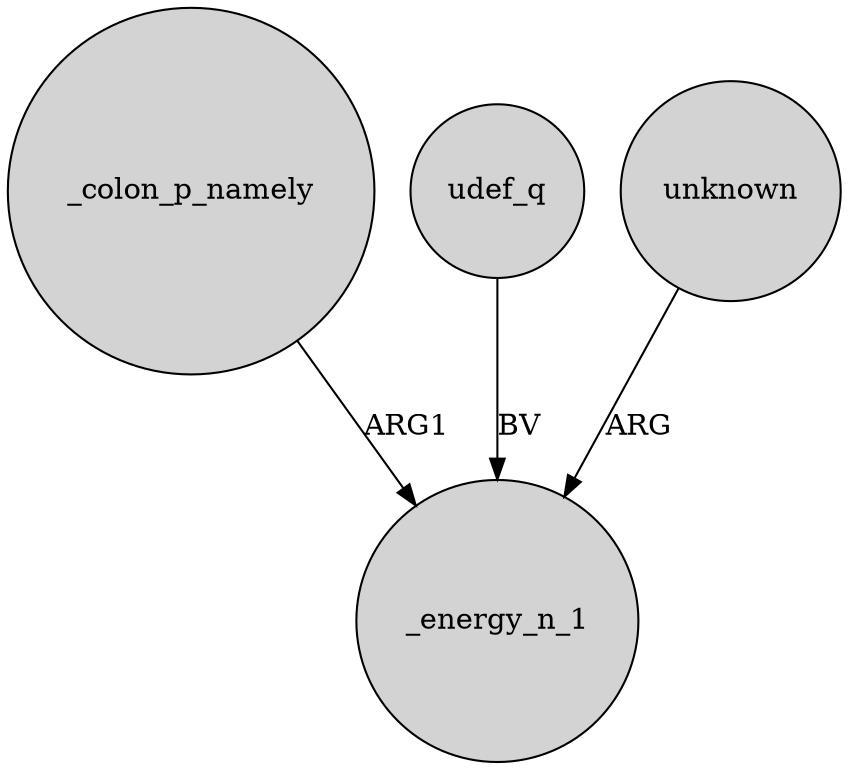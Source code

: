 digraph {
	node [shape=circle style=filled]
	_colon_p_namely -> _energy_n_1 [label=ARG1]
	udef_q -> _energy_n_1 [label=BV]
	unknown -> _energy_n_1 [label=ARG]
}
